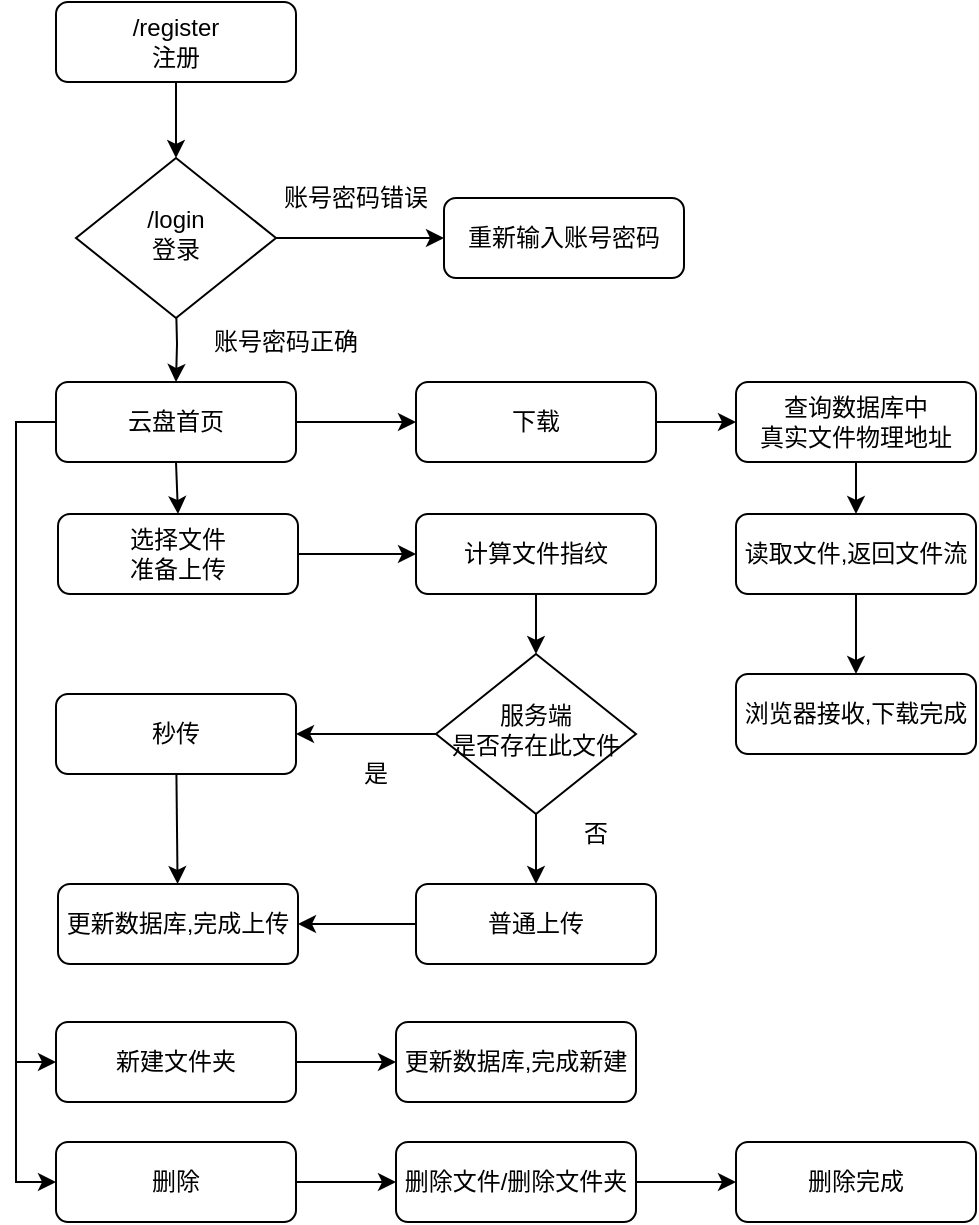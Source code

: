 <mxfile version="14.1.8" type="device"><diagram id="C5RBs43oDa-KdzZeNtuy" name="Page-1"><mxGraphModel dx="1038" dy="607" grid="1" gridSize="10" guides="1" tooltips="1" connect="1" arrows="1" fold="1" page="1" pageScale="1" pageWidth="827" pageHeight="1169" math="0" shadow="0"><root><mxCell id="WIyWlLk6GJQsqaUBKTNV-0"/><mxCell id="WIyWlLk6GJQsqaUBKTNV-1" parent="WIyWlLk6GJQsqaUBKTNV-0"/><mxCell id="xYF7vXc5VMF-ZL_IatqR-2" style="edgeStyle=orthogonalEdgeStyle;rounded=0;orthogonalLoop=1;jettySize=auto;html=1;exitX=0.5;exitY=1;exitDx=0;exitDy=0;entryX=0.5;entryY=0;entryDx=0;entryDy=0;" parent="WIyWlLk6GJQsqaUBKTNV-1" source="WIyWlLk6GJQsqaUBKTNV-3" target="WIyWlLk6GJQsqaUBKTNV-6" edge="1"><mxGeometry relative="1" as="geometry"/></mxCell><mxCell id="WIyWlLk6GJQsqaUBKTNV-3" value="/register&lt;br&gt;注册" style="rounded=1;whiteSpace=wrap;html=1;fontSize=12;glass=0;strokeWidth=1;shadow=0;" parent="WIyWlLk6GJQsqaUBKTNV-1" vertex="1"><mxGeometry x="160" y="80" width="120" height="40" as="geometry"/></mxCell><mxCell id="xYF7vXc5VMF-ZL_IatqR-1" style="edgeStyle=orthogonalEdgeStyle;rounded=0;orthogonalLoop=1;jettySize=auto;html=1;exitX=1;exitY=0.5;exitDx=0;exitDy=0;entryX=0;entryY=0.5;entryDx=0;entryDy=0;" parent="WIyWlLk6GJQsqaUBKTNV-1" source="WIyWlLk6GJQsqaUBKTNV-6" target="WIyWlLk6GJQsqaUBKTNV-7" edge="1"><mxGeometry relative="1" as="geometry"/></mxCell><mxCell id="xYF7vXc5VMF-ZL_IatqR-3" style="edgeStyle=orthogonalEdgeStyle;rounded=0;orthogonalLoop=1;jettySize=auto;html=1;exitX=0.5;exitY=1;exitDx=0;exitDy=0;entryX=0.5;entryY=0;entryDx=0;entryDy=0;" parent="WIyWlLk6GJQsqaUBKTNV-1" target="xYF7vXc5VMF-ZL_IatqR-0" edge="1"><mxGeometry relative="1" as="geometry"><mxPoint x="220" y="230" as="sourcePoint"/></mxGeometry></mxCell><mxCell id="WIyWlLk6GJQsqaUBKTNV-6" value="/login&lt;br&gt;登录" style="rhombus;whiteSpace=wrap;html=1;shadow=0;fontFamily=Helvetica;fontSize=12;align=center;strokeWidth=1;spacing=6;spacingTop=-4;" parent="WIyWlLk6GJQsqaUBKTNV-1" vertex="1"><mxGeometry x="170" y="158" width="100" height="80" as="geometry"/></mxCell><mxCell id="WIyWlLk6GJQsqaUBKTNV-7" value="重新输入账号密码" style="rounded=1;whiteSpace=wrap;html=1;fontSize=12;glass=0;strokeWidth=1;shadow=0;" parent="WIyWlLk6GJQsqaUBKTNV-1" vertex="1"><mxGeometry x="354" y="178" width="120" height="40" as="geometry"/></mxCell><mxCell id="xYF7vXc5VMF-ZL_IatqR-8" style="rounded=0;orthogonalLoop=1;jettySize=auto;html=1;exitX=0.5;exitY=1;exitDx=0;exitDy=0;entryX=0.5;entryY=0;entryDx=0;entryDy=0;" parent="WIyWlLk6GJQsqaUBKTNV-1" source="xYF7vXc5VMF-ZL_IatqR-0" target="xYF7vXc5VMF-ZL_IatqR-6" edge="1"><mxGeometry relative="1" as="geometry"/></mxCell><mxCell id="xYF7vXc5VMF-ZL_IatqR-30" value="" style="edgeStyle=none;rounded=0;orthogonalLoop=1;jettySize=auto;html=1;" parent="WIyWlLk6GJQsqaUBKTNV-1" source="xYF7vXc5VMF-ZL_IatqR-0" target="xYF7vXc5VMF-ZL_IatqR-29" edge="1"><mxGeometry relative="1" as="geometry"/></mxCell><mxCell id="xYF7vXc5VMF-ZL_IatqR-39" style="edgeStyle=orthogonalEdgeStyle;rounded=0;orthogonalLoop=1;jettySize=auto;html=1;exitX=0;exitY=0.5;exitDx=0;exitDy=0;" parent="WIyWlLk6GJQsqaUBKTNV-1" source="xYF7vXc5VMF-ZL_IatqR-0" target="xYF7vXc5VMF-ZL_IatqR-38" edge="1"><mxGeometry relative="1" as="geometry"><mxPoint x="90" y="440" as="targetPoint"/><Array as="points"><mxPoint x="140" y="290"/><mxPoint x="140" y="610"/></Array></mxGeometry></mxCell><mxCell id="xYF7vXc5VMF-ZL_IatqR-46" style="edgeStyle=orthogonalEdgeStyle;rounded=0;orthogonalLoop=1;jettySize=auto;html=1;exitX=0;exitY=0.5;exitDx=0;exitDy=0;entryX=0;entryY=0.5;entryDx=0;entryDy=0;" parent="WIyWlLk6GJQsqaUBKTNV-1" source="xYF7vXc5VMF-ZL_IatqR-0" target="xYF7vXc5VMF-ZL_IatqR-42" edge="1"><mxGeometry relative="1" as="geometry"><mxPoint x="110" y="500" as="targetPoint"/></mxGeometry></mxCell><mxCell id="xYF7vXc5VMF-ZL_IatqR-0" value="云盘首页" style="rounded=1;whiteSpace=wrap;html=1;fontSize=12;glass=0;strokeWidth=1;shadow=0;" parent="WIyWlLk6GJQsqaUBKTNV-1" vertex="1"><mxGeometry x="160" y="270" width="120" height="40" as="geometry"/></mxCell><mxCell id="xYF7vXc5VMF-ZL_IatqR-4" value="账号密码错误" style="text;html=1;strokeColor=none;fillColor=none;align=center;verticalAlign=middle;whiteSpace=wrap;rounded=0;" parent="WIyWlLk6GJQsqaUBKTNV-1" vertex="1"><mxGeometry x="270" y="168" width="80" height="20" as="geometry"/></mxCell><mxCell id="xYF7vXc5VMF-ZL_IatqR-5" value="账号密码正确" style="text;html=1;strokeColor=none;fillColor=none;align=center;verticalAlign=middle;whiteSpace=wrap;rounded=0;" parent="WIyWlLk6GJQsqaUBKTNV-1" vertex="1"><mxGeometry x="230" y="240" width="90" height="20" as="geometry"/></mxCell><mxCell id="xYF7vXc5VMF-ZL_IatqR-10" value="" style="edgeStyle=none;rounded=0;orthogonalLoop=1;jettySize=auto;html=1;" parent="WIyWlLk6GJQsqaUBKTNV-1" source="xYF7vXc5VMF-ZL_IatqR-6" target="xYF7vXc5VMF-ZL_IatqR-9" edge="1"><mxGeometry relative="1" as="geometry"/></mxCell><mxCell id="xYF7vXc5VMF-ZL_IatqR-6" value="选择文件&lt;br&gt;准备上传" style="rounded=1;whiteSpace=wrap;html=1;fontSize=12;glass=0;strokeWidth=1;shadow=0;" parent="WIyWlLk6GJQsqaUBKTNV-1" vertex="1"><mxGeometry x="161" y="336" width="120" height="40" as="geometry"/></mxCell><mxCell id="xYF7vXc5VMF-ZL_IatqR-16" value="" style="edgeStyle=none;rounded=0;orthogonalLoop=1;jettySize=auto;html=1;" parent="WIyWlLk6GJQsqaUBKTNV-1" source="xYF7vXc5VMF-ZL_IatqR-9" target="xYF7vXc5VMF-ZL_IatqR-15" edge="1"><mxGeometry relative="1" as="geometry"/></mxCell><mxCell id="xYF7vXc5VMF-ZL_IatqR-9" value="计算文件指纹" style="rounded=1;whiteSpace=wrap;html=1;fontSize=12;glass=0;strokeWidth=1;shadow=0;" parent="WIyWlLk6GJQsqaUBKTNV-1" vertex="1"><mxGeometry x="340" y="336" width="120" height="40" as="geometry"/></mxCell><mxCell id="xYF7vXc5VMF-ZL_IatqR-19" value="" style="edgeStyle=none;rounded=0;orthogonalLoop=1;jettySize=auto;html=1;" parent="WIyWlLk6GJQsqaUBKTNV-1" source="xYF7vXc5VMF-ZL_IatqR-15" target="xYF7vXc5VMF-ZL_IatqR-18" edge="1"><mxGeometry relative="1" as="geometry"/></mxCell><mxCell id="xYF7vXc5VMF-ZL_IatqR-25" value="" style="edgeStyle=none;rounded=0;orthogonalLoop=1;jettySize=auto;html=1;" parent="WIyWlLk6GJQsqaUBKTNV-1" source="xYF7vXc5VMF-ZL_IatqR-15" target="xYF7vXc5VMF-ZL_IatqR-24" edge="1"><mxGeometry relative="1" as="geometry"/></mxCell><mxCell id="xYF7vXc5VMF-ZL_IatqR-15" value="服务端&lt;br&gt;是否存在此文件" style="rhombus;whiteSpace=wrap;html=1;shadow=0;fontFamily=Helvetica;fontSize=12;align=center;strokeWidth=1;spacing=6;spacingTop=-4;" parent="WIyWlLk6GJQsqaUBKTNV-1" vertex="1"><mxGeometry x="350" y="406" width="100" height="80" as="geometry"/></mxCell><mxCell id="xYF7vXc5VMF-ZL_IatqR-23" value="" style="edgeStyle=none;rounded=0;orthogonalLoop=1;jettySize=auto;html=1;" parent="WIyWlLk6GJQsqaUBKTNV-1" source="xYF7vXc5VMF-ZL_IatqR-18" target="xYF7vXc5VMF-ZL_IatqR-22" edge="1"><mxGeometry relative="1" as="geometry"/></mxCell><mxCell id="xYF7vXc5VMF-ZL_IatqR-18" value="秒传" style="rounded=1;whiteSpace=wrap;html=1;fontSize=12;glass=0;strokeWidth=1;shadow=0;" parent="WIyWlLk6GJQsqaUBKTNV-1" vertex="1"><mxGeometry x="160" y="426" width="120" height="40" as="geometry"/></mxCell><mxCell id="xYF7vXc5VMF-ZL_IatqR-20" value="是" style="text;html=1;strokeColor=none;fillColor=none;align=center;verticalAlign=middle;whiteSpace=wrap;rounded=0;" parent="WIyWlLk6GJQsqaUBKTNV-1" vertex="1"><mxGeometry x="300" y="456" width="40" height="20" as="geometry"/></mxCell><mxCell id="xYF7vXc5VMF-ZL_IatqR-22" value="更新数据库,完成上传" style="rounded=1;whiteSpace=wrap;html=1;fontSize=12;glass=0;strokeWidth=1;shadow=0;" parent="WIyWlLk6GJQsqaUBKTNV-1" vertex="1"><mxGeometry x="161" y="521" width="120" height="40" as="geometry"/></mxCell><mxCell id="xYF7vXc5VMF-ZL_IatqR-27" value="" style="edgeStyle=none;rounded=0;orthogonalLoop=1;jettySize=auto;html=1;" parent="WIyWlLk6GJQsqaUBKTNV-1" source="xYF7vXc5VMF-ZL_IatqR-24" target="xYF7vXc5VMF-ZL_IatqR-22" edge="1"><mxGeometry relative="1" as="geometry"/></mxCell><mxCell id="xYF7vXc5VMF-ZL_IatqR-24" value="普通上传" style="rounded=1;whiteSpace=wrap;html=1;fontSize=12;glass=0;strokeWidth=1;shadow=0;" parent="WIyWlLk6GJQsqaUBKTNV-1" vertex="1"><mxGeometry x="340" y="521" width="120" height="40" as="geometry"/></mxCell><mxCell id="xYF7vXc5VMF-ZL_IatqR-26" value="否" style="text;html=1;strokeColor=none;fillColor=none;align=center;verticalAlign=middle;whiteSpace=wrap;rounded=0;" parent="WIyWlLk6GJQsqaUBKTNV-1" vertex="1"><mxGeometry x="410" y="486" width="40" height="20" as="geometry"/></mxCell><mxCell id="xYF7vXc5VMF-ZL_IatqR-33" value="" style="edgeStyle=none;rounded=0;orthogonalLoop=1;jettySize=auto;html=1;" parent="WIyWlLk6GJQsqaUBKTNV-1" source="xYF7vXc5VMF-ZL_IatqR-29" target="xYF7vXc5VMF-ZL_IatqR-31" edge="1"><mxGeometry relative="1" as="geometry"/></mxCell><mxCell id="xYF7vXc5VMF-ZL_IatqR-29" value="下载" style="rounded=1;whiteSpace=wrap;html=1;fontSize=12;glass=0;strokeWidth=1;shadow=0;" parent="WIyWlLk6GJQsqaUBKTNV-1" vertex="1"><mxGeometry x="340" y="270" width="120" height="40" as="geometry"/></mxCell><mxCell id="xYF7vXc5VMF-ZL_IatqR-34" value="" style="edgeStyle=none;rounded=0;orthogonalLoop=1;jettySize=auto;html=1;" parent="WIyWlLk6GJQsqaUBKTNV-1" source="xYF7vXc5VMF-ZL_IatqR-31" target="xYF7vXc5VMF-ZL_IatqR-32" edge="1"><mxGeometry relative="1" as="geometry"/></mxCell><mxCell id="xYF7vXc5VMF-ZL_IatqR-31" value="查询数据库中&lt;br&gt;真实文件物理地址" style="rounded=1;whiteSpace=wrap;html=1;fontSize=12;glass=0;strokeWidth=1;shadow=0;" parent="WIyWlLk6GJQsqaUBKTNV-1" vertex="1"><mxGeometry x="500" y="270" width="120" height="40" as="geometry"/></mxCell><mxCell id="xYF7vXc5VMF-ZL_IatqR-36" value="" style="edgeStyle=none;rounded=0;orthogonalLoop=1;jettySize=auto;html=1;" parent="WIyWlLk6GJQsqaUBKTNV-1" source="xYF7vXc5VMF-ZL_IatqR-32" target="xYF7vXc5VMF-ZL_IatqR-35" edge="1"><mxGeometry relative="1" as="geometry"/></mxCell><mxCell id="xYF7vXc5VMF-ZL_IatqR-32" value="读取文件,返回文件流" style="rounded=1;whiteSpace=wrap;html=1;fontSize=12;glass=0;strokeWidth=1;shadow=0;" parent="WIyWlLk6GJQsqaUBKTNV-1" vertex="1"><mxGeometry x="500" y="336" width="120" height="40" as="geometry"/></mxCell><mxCell id="xYF7vXc5VMF-ZL_IatqR-35" value="浏览器接收,下载完成" style="rounded=1;whiteSpace=wrap;html=1;fontSize=12;glass=0;strokeWidth=1;shadow=0;" parent="WIyWlLk6GJQsqaUBKTNV-1" vertex="1"><mxGeometry x="500" y="416" width="120" height="40" as="geometry"/></mxCell><mxCell id="xYF7vXc5VMF-ZL_IatqR-41" value="" style="edgeStyle=orthogonalEdgeStyle;rounded=0;orthogonalLoop=1;jettySize=auto;html=1;" parent="WIyWlLk6GJQsqaUBKTNV-1" source="xYF7vXc5VMF-ZL_IatqR-38" target="xYF7vXc5VMF-ZL_IatqR-40" edge="1"><mxGeometry relative="1" as="geometry"/></mxCell><mxCell id="xYF7vXc5VMF-ZL_IatqR-38" value="新建文件夹" style="rounded=1;whiteSpace=wrap;html=1;fontSize=12;glass=0;strokeWidth=1;shadow=0;" parent="WIyWlLk6GJQsqaUBKTNV-1" vertex="1"><mxGeometry x="160" y="590" width="120" height="40" as="geometry"/></mxCell><mxCell id="xYF7vXc5VMF-ZL_IatqR-40" value="更新数据库,完成新建" style="rounded=1;whiteSpace=wrap;html=1;fontSize=12;glass=0;strokeWidth=1;shadow=0;" parent="WIyWlLk6GJQsqaUBKTNV-1" vertex="1"><mxGeometry x="330" y="590" width="120" height="40" as="geometry"/></mxCell><mxCell id="xYF7vXc5VMF-ZL_IatqR-50" value="" style="edgeStyle=orthogonalEdgeStyle;rounded=0;orthogonalLoop=1;jettySize=auto;html=1;" parent="WIyWlLk6GJQsqaUBKTNV-1" source="xYF7vXc5VMF-ZL_IatqR-42" target="xYF7vXc5VMF-ZL_IatqR-49" edge="1"><mxGeometry relative="1" as="geometry"/></mxCell><mxCell id="xYF7vXc5VMF-ZL_IatqR-42" value="删除" style="rounded=1;whiteSpace=wrap;html=1;fontSize=12;glass=0;strokeWidth=1;shadow=0;" parent="WIyWlLk6GJQsqaUBKTNV-1" vertex="1"><mxGeometry x="160" y="650" width="120" height="40" as="geometry"/></mxCell><mxCell id="xYF7vXc5VMF-ZL_IatqR-52" value="" style="edgeStyle=orthogonalEdgeStyle;rounded=0;orthogonalLoop=1;jettySize=auto;html=1;" parent="WIyWlLk6GJQsqaUBKTNV-1" source="xYF7vXc5VMF-ZL_IatqR-49" target="xYF7vXc5VMF-ZL_IatqR-51" edge="1"><mxGeometry relative="1" as="geometry"/></mxCell><mxCell id="xYF7vXc5VMF-ZL_IatqR-49" value="删除文件/删除文件夹" style="rounded=1;whiteSpace=wrap;html=1;fontSize=12;glass=0;strokeWidth=1;shadow=0;" parent="WIyWlLk6GJQsqaUBKTNV-1" vertex="1"><mxGeometry x="330" y="650" width="120" height="40" as="geometry"/></mxCell><mxCell id="xYF7vXc5VMF-ZL_IatqR-51" value="删除完成" style="rounded=1;whiteSpace=wrap;html=1;fontSize=12;glass=0;strokeWidth=1;shadow=0;" parent="WIyWlLk6GJQsqaUBKTNV-1" vertex="1"><mxGeometry x="500" y="650" width="120" height="40" as="geometry"/></mxCell></root></mxGraphModel></diagram></mxfile>